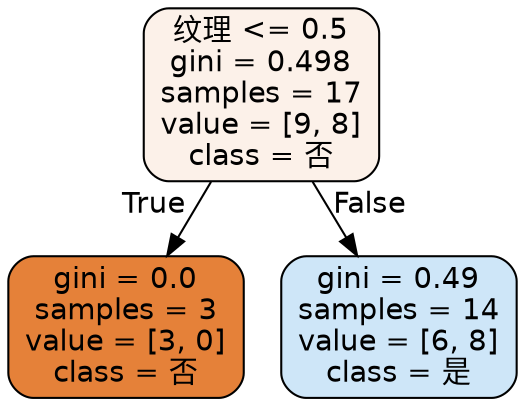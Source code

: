 digraph Tree {
node [shape=box, style="filled, rounded", color="black", fontname="helvetica"] ;
edge [fontname="helvetica"] ;
0 [label="纹理 <= 0.5\ngini = 0.498\nsamples = 17\nvalue = [9, 8]\nclass = 否", fillcolor="#fcf1e9"] ;
1 [label="gini = 0.0\nsamples = 3\nvalue = [3, 0]\nclass = 否", fillcolor="#e58139"] ;
0 -> 1 [labeldistance=2.5, labelangle=45, headlabel="True"] ;
2 [label="gini = 0.49\nsamples = 14\nvalue = [6, 8]\nclass = 是", fillcolor="#cee6f8"] ;
0 -> 2 [labeldistance=2.5, labelangle=-45, headlabel="False"] ;
}